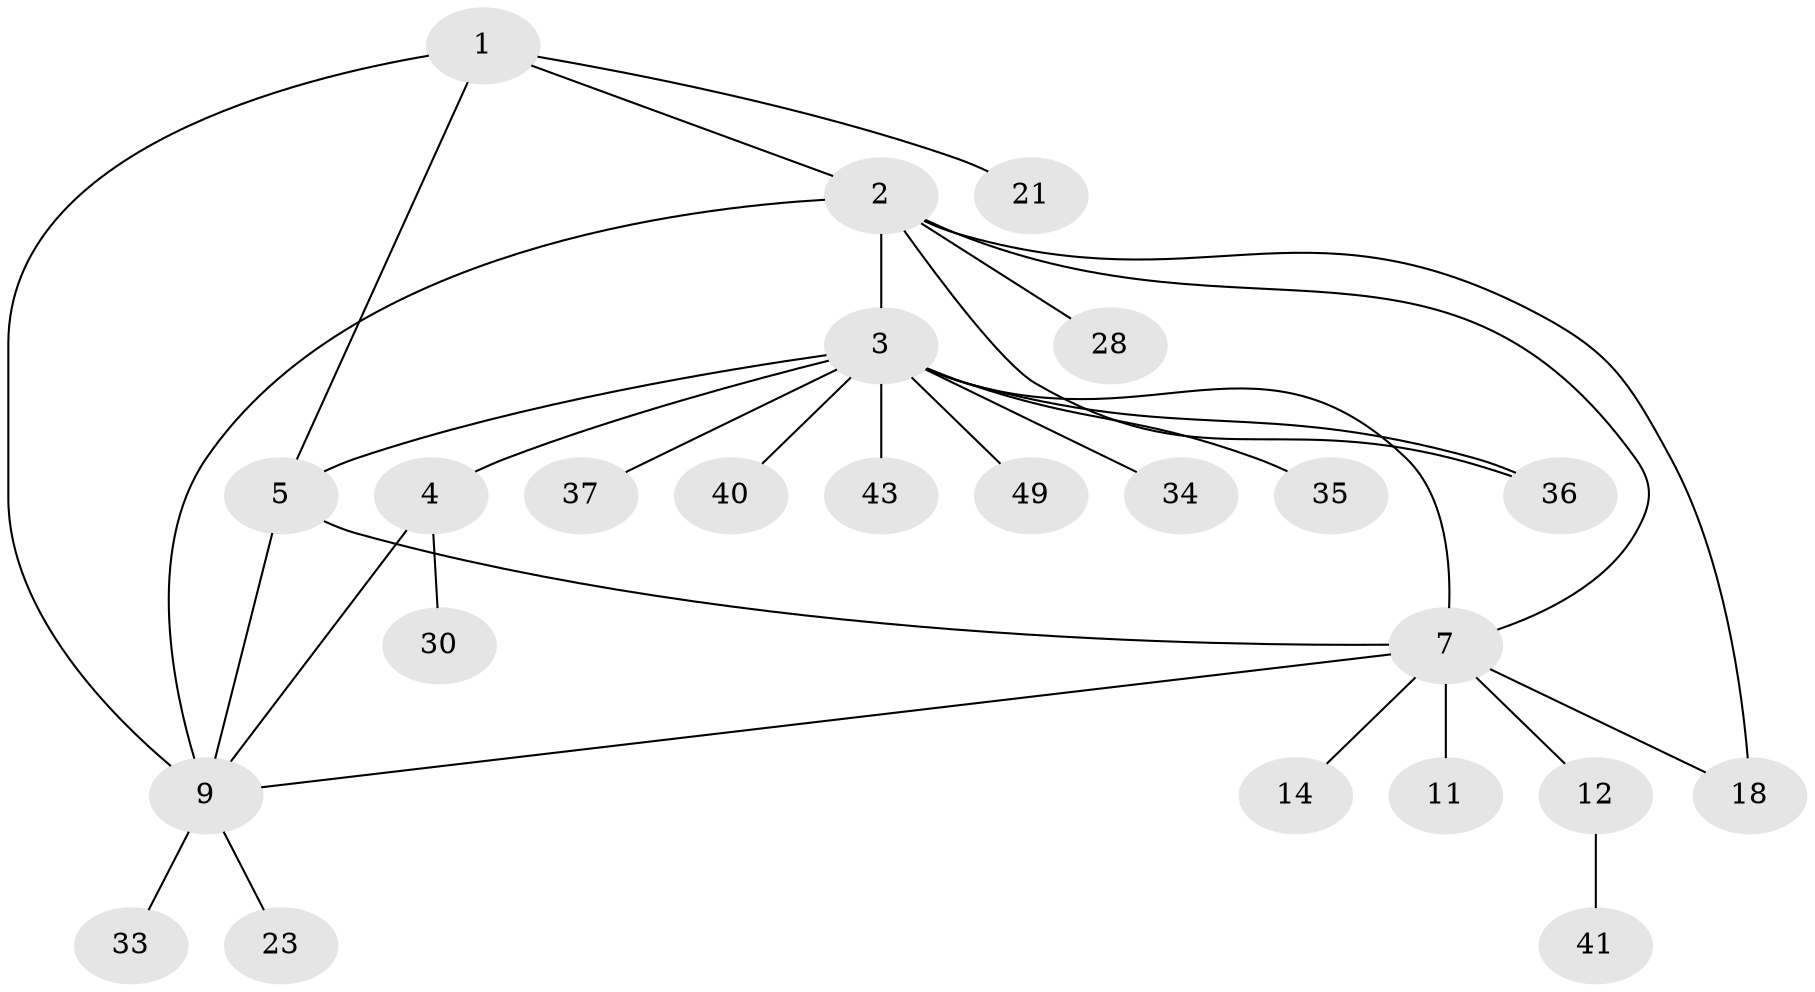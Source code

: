 // original degree distribution, {7: 0.02040816326530612, 5: 0.04081632653061224, 6: 0.04081632653061224, 3: 0.061224489795918366, 4: 0.08163265306122448, 8: 0.04081632653061224, 1: 0.4489795918367347, 2: 0.2653061224489796}
// Generated by graph-tools (version 1.1) at 2025/16/03/09/25 04:16:05]
// undirected, 24 vertices, 32 edges
graph export_dot {
graph [start="1"]
  node [color=gray90,style=filled];
  1 [super="+17+39+27"];
  2 [super="+8"];
  3 [super="+6"];
  4 [super="+16"];
  5;
  7;
  9 [super="+10+31+25+32"];
  11;
  12;
  14 [super="+19"];
  18 [super="+22"];
  21;
  23;
  28 [super="+48"];
  30;
  33;
  34;
  35;
  36 [super="+42+44"];
  37;
  40;
  41;
  43;
  49;
  1 -- 2;
  1 -- 5;
  1 -- 21;
  1 -- 9;
  2 -- 3 [weight=2];
  2 -- 9 [weight=2];
  2 -- 18;
  2 -- 36;
  2 -- 7;
  2 -- 28;
  3 -- 4;
  3 -- 7;
  3 -- 35;
  3 -- 34;
  3 -- 36;
  3 -- 5;
  3 -- 37;
  3 -- 40;
  3 -- 43;
  3 -- 49;
  4 -- 30;
  4 -- 9;
  5 -- 7;
  5 -- 9;
  7 -- 9;
  7 -- 11;
  7 -- 12;
  7 -- 14;
  7 -- 18;
  9 -- 23;
  9 -- 33;
  12 -- 41;
}
